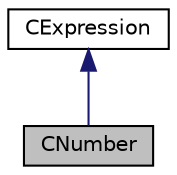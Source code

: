 digraph "CNumber"
{
  edge [fontname="Helvetica",fontsize="10",labelfontname="Helvetica",labelfontsize="10"];
  node [fontname="Helvetica",fontsize="10",shape=record];
  Node1 [label="CNumber",height=0.2,width=0.4,color="black", fillcolor="grey75", style="filled", fontcolor="black"];
  Node2 -> Node1 [dir="back",color="midnightblue",fontsize="10",style="solid",fontname="Helvetica"];
  Node2 [label="CExpression",height=0.2,width=0.4,color="black", fillcolor="white", style="filled",URL="$classCExpression.html",tooltip="Abstract Class represents number, function, pointer or string. "];
}
